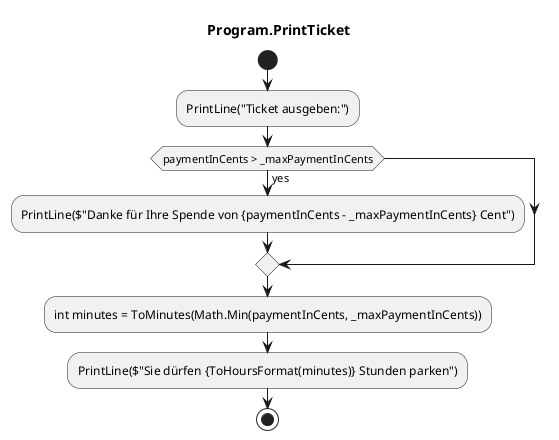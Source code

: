 @startuml Program.PrintTicket
title Program.PrintTicket
start
:PrintLine("Ticket ausgeben:");
if (paymentInCents > _maxPaymentInCents) then (yes)
    :PrintLine($"Danke für Ihre Spende von {paymentInCents - _maxPaymentInCents} Cent");
endif
:int minutes = ToMinutes(Math.Min(paymentInCents, _maxPaymentInCents));
:PrintLine($"Sie dürfen {ToHoursFormat(minutes)} Stunden parken");
stop
@enduml
